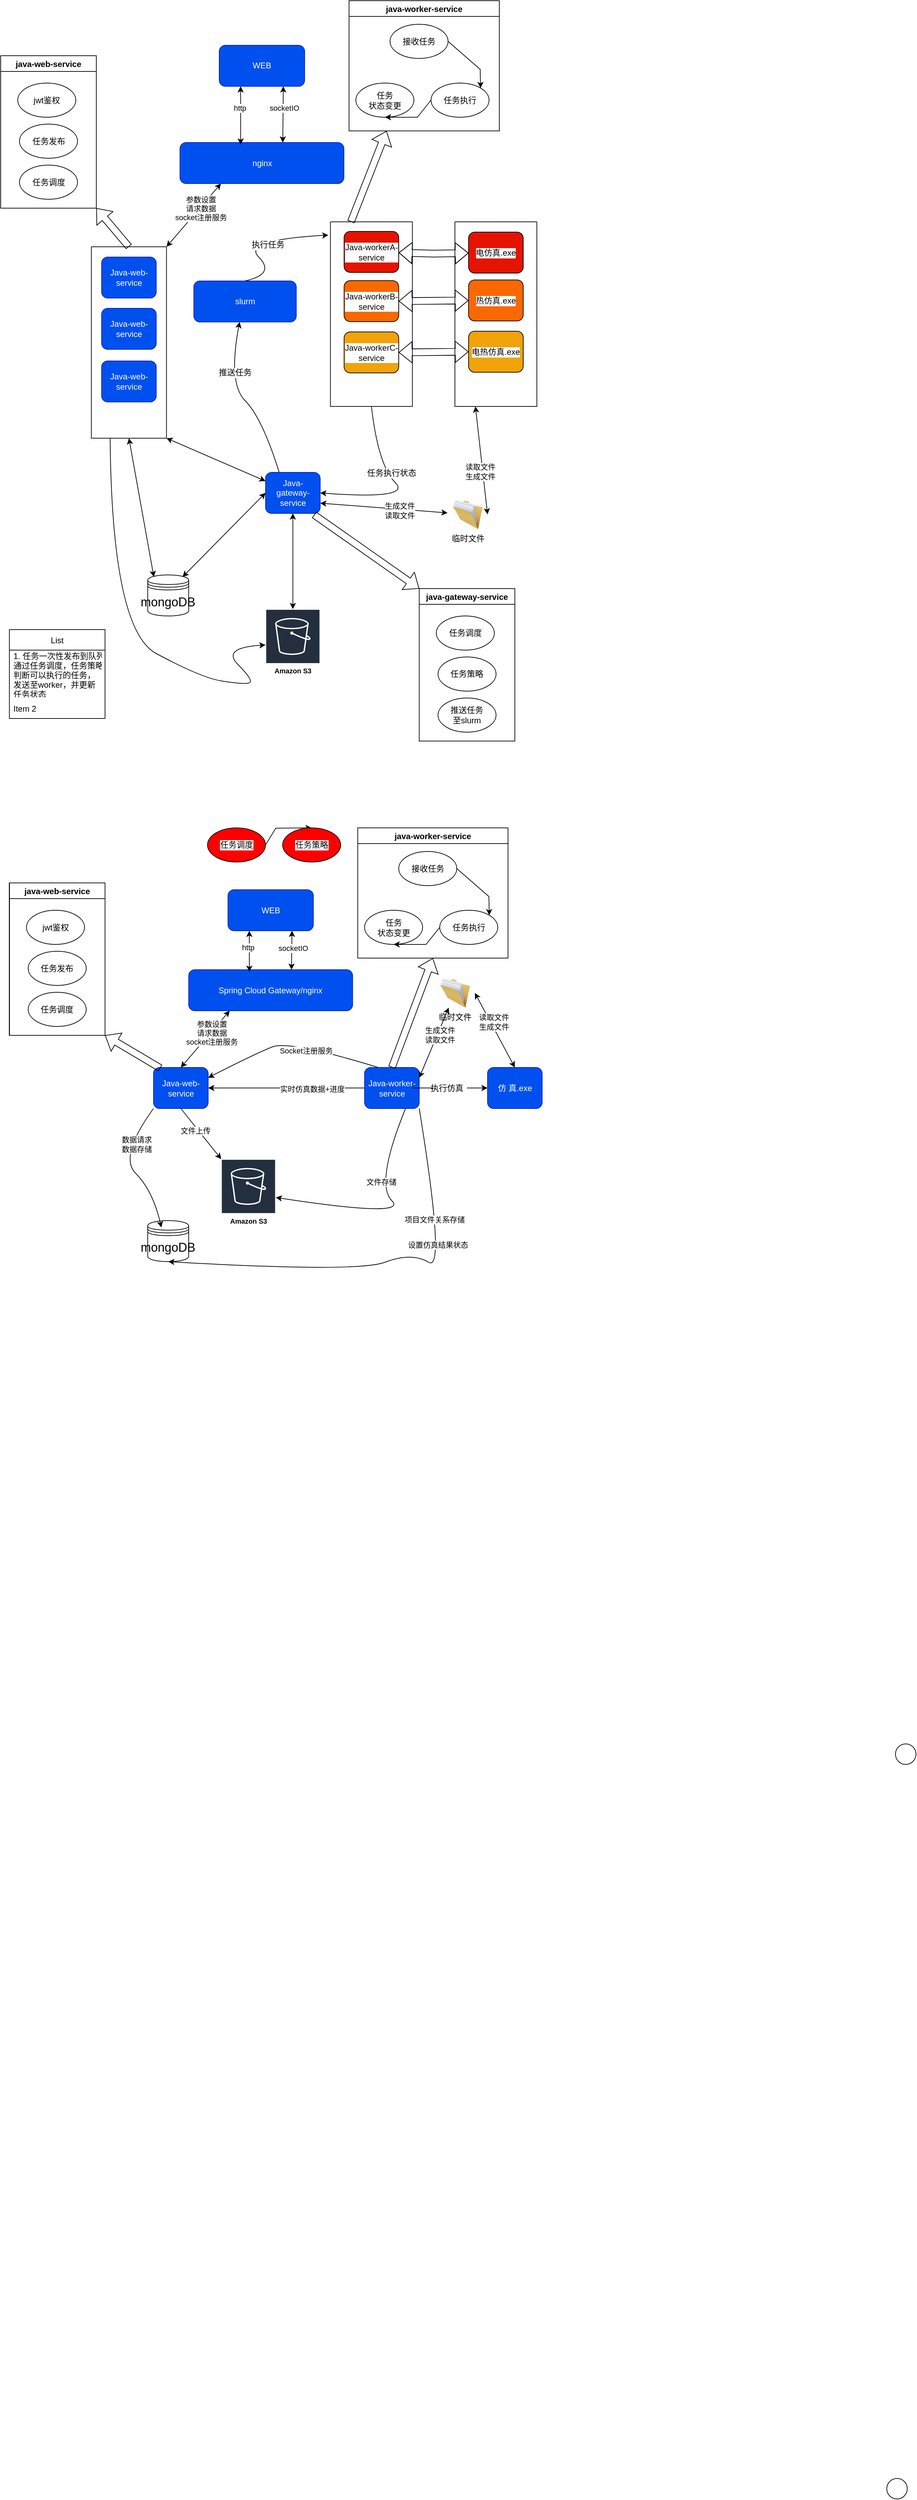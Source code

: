 <mxfile version="15.7.1" type="github">
  <diagram name="Page-1" id="822b0af5-4adb-64df-f703-e8dfc1f81529">
    <mxGraphModel dx="1350" dy="805" grid="1" gridSize="10" guides="1" tooltips="1" connect="1" arrows="1" fold="1" page="1" pageScale="1" pageWidth="827" pageHeight="1169" background="#ffffff" math="0" shadow="0">
      <root>
        <mxCell id="0" />
        <mxCell id="1" parent="0" />
        <mxCell id="8JtYcUfM9IEuaBObehJX-100" value="" style="shape=ellipse;html=1;dashed=0;whitespace=wrap;perimeter=ellipsePerimeter;shadow=0;labelBackgroundColor=default;fontSize=10;fontColor=default;strokeColor=default;strokeWidth=1;fillColor=default;verticalAlign=top;align=center;" parent="1" vertex="1">
          <mxGeometry x="1320" y="2580" width="30" height="30" as="geometry" />
        </mxCell>
        <mxCell id="8JtYcUfM9IEuaBObehJX-207" value="WEB" style="rounded=1;whiteSpace=wrap;html=1;fontColor=#ffffff;strokeColor=#001DBC;fillColor=#0050ef;align=center;" parent="1" vertex="1">
          <mxGeometry x="330" y="95.25" width="125" height="60" as="geometry" />
        </mxCell>
        <mxCell id="8JtYcUfM9IEuaBObehJX-208" value="&lt;font style=&quot;font-size: 12px&quot;&gt;nginx&lt;/font&gt;" style="rounded=1;whiteSpace=wrap;html=1;fontColor=#ffffff;strokeColor=#001DBC;fillColor=#0050ef;align=center;" parent="1" vertex="1">
          <mxGeometry x="272.5" y="237.5" width="240" height="60" as="geometry" />
        </mxCell>
        <mxCell id="8JtYcUfM9IEuaBObehJX-209" value="" style="shape=ellipse;html=1;dashed=0;whitespace=wrap;perimeter=ellipsePerimeter;shadow=0;labelBackgroundColor=default;fontSize=10;fontColor=default;strokeColor=default;strokeWidth=1;fillColor=default;verticalAlign=top;align=center;" parent="1" vertex="1">
          <mxGeometry x="1307.25" y="3654.5" width="30" height="30" as="geometry" />
        </mxCell>
        <mxCell id="8JtYcUfM9IEuaBObehJX-211" value="mongoDB" style="shape=datastore;whiteSpace=wrap;html=1;fontSize=18;fillColor=default;strokeColor=default;fontColor=default;align=center;" parent="1" vertex="1">
          <mxGeometry x="225.25" y="870" width="60" height="60" as="geometry" />
        </mxCell>
        <mxCell id="8JtYcUfM9IEuaBObehJX-212" value="Amazon S3" style="sketch=0;outlineConnect=0;fontColor=default;gradientColor=none;strokeColor=#ffffff;fillColor=#232F3E;dashed=0;verticalLabelPosition=middle;verticalAlign=bottom;align=center;html=1;whiteSpace=wrap;fontSize=10;fontStyle=1;spacing=3;shape=mxgraph.aws4.productIcon;prIcon=mxgraph.aws4.s3;" parent="1" vertex="1">
          <mxGeometry x="397.75" y="920" width="80" height="100" as="geometry" />
        </mxCell>
        <mxCell id="8JtYcUfM9IEuaBObehJX-215" value="" style="endArrow=classic;startArrow=classic;html=1;rounded=0;fontColor=default;strokeColor=default;labelBackgroundColor=default;exitX=0.627;exitY=0;exitDx=0;exitDy=0;entryX=0.75;entryY=1;entryDx=0;entryDy=0;exitPerimeter=0;align=center;" parent="1" source="8JtYcUfM9IEuaBObehJX-208" target="8JtYcUfM9IEuaBObehJX-207" edge="1">
          <mxGeometry width="50" height="50" relative="1" as="geometry">
            <mxPoint x="370" y="240.5" as="sourcePoint" />
            <mxPoint x="420" y="190.5" as="targetPoint" />
          </mxGeometry>
        </mxCell>
        <mxCell id="8JtYcUfM9IEuaBObehJX-216" value="socketIO" style="edgeLabel;html=1;align=center;verticalAlign=middle;resizable=0;points=[];fontColor=default;labelBackgroundColor=default;" parent="8JtYcUfM9IEuaBObehJX-215" vertex="1" connectable="0">
          <mxGeometry x="0.509" y="-1" relative="1" as="geometry">
            <mxPoint y="11" as="offset" />
          </mxGeometry>
        </mxCell>
        <mxCell id="8JtYcUfM9IEuaBObehJX-217" value="" style="endArrow=classic;startArrow=classic;html=1;rounded=0;labelBackgroundColor=default;fontColor=default;strokeColor=default;entryX=0.25;entryY=1;entryDx=0;entryDy=0;exitX=1;exitY=0;exitDx=0;exitDy=0;align=center;" parent="1" source="8JtYcUfM9IEuaBObehJX-269" target="8JtYcUfM9IEuaBObehJX-208" edge="1">
          <mxGeometry width="50" height="50" relative="1" as="geometry">
            <mxPoint x="261" y="380.5" as="sourcePoint" />
            <mxPoint x="370" y="330.5" as="targetPoint" />
          </mxGeometry>
        </mxCell>
        <mxCell id="8JtYcUfM9IEuaBObehJX-218" value="参数设置&lt;br&gt;请求数据&lt;br&gt;socket注册服务" style="edgeLabel;html=1;align=center;verticalAlign=middle;resizable=0;points=[];fontColor=default;" parent="8JtYcUfM9IEuaBObehJX-217" vertex="1" connectable="0">
          <mxGeometry x="0.254" y="-2" relative="1" as="geometry">
            <mxPoint x="-1" as="offset" />
          </mxGeometry>
        </mxCell>
        <mxCell id="8JtYcUfM9IEuaBObehJX-230" value="java-web-service" style="swimlane;labelBackgroundColor=default;fontColor=default;strokeColor=default;fillColor=default;align=center;" parent="1" vertex="1">
          <mxGeometry x="10" y="110.5" width="140" height="223" as="geometry" />
        </mxCell>
        <mxCell id="8JtYcUfM9IEuaBObehJX-231" value="jwt鉴权" style="ellipse;whiteSpace=wrap;html=1;labelBackgroundColor=default;fontColor=default;strokeColor=default;fillColor=default;align=center;" parent="8JtYcUfM9IEuaBObehJX-230" vertex="1">
          <mxGeometry x="25" y="40" width="85" height="50" as="geometry" />
        </mxCell>
        <mxCell id="8JtYcUfM9IEuaBObehJX-232" value="任务发布" style="ellipse;whiteSpace=wrap;html=1;labelBackgroundColor=default;fontColor=default;strokeColor=default;fillColor=default;align=center;" parent="8JtYcUfM9IEuaBObehJX-230" vertex="1">
          <mxGeometry x="27.5" y="100" width="85" height="50" as="geometry" />
        </mxCell>
        <mxCell id="8JtYcUfM9IEuaBObehJX-233" value="任务调度" style="ellipse;whiteSpace=wrap;html=1;labelBackgroundColor=default;fontColor=default;strokeColor=default;fillColor=default;align=center;" parent="8JtYcUfM9IEuaBObehJX-230" vertex="1">
          <mxGeometry x="27.5" y="160" width="85" height="50" as="geometry" />
        </mxCell>
        <mxCell id="8JtYcUfM9IEuaBObehJX-234" value="" style="shape=flexArrow;endArrow=classic;html=1;rounded=0;labelBackgroundColor=default;fontColor=default;strokeColor=default;entryX=1;entryY=1;entryDx=0;entryDy=0;exitX=0.5;exitY=0;exitDx=0;exitDy=0;align=center;" parent="1" source="8JtYcUfM9IEuaBObehJX-269" target="8JtYcUfM9IEuaBObehJX-230" edge="1">
          <mxGeometry width="50" height="50" relative="1" as="geometry">
            <mxPoint x="231" y="381.52" as="sourcePoint" />
            <mxPoint x="150" y="400.5" as="targetPoint" />
          </mxGeometry>
        </mxCell>
        <mxCell id="8JtYcUfM9IEuaBObehJX-235" value="临时文件" style="image;html=1;image=img/lib/clip_art/general/Full_Folder_128x128.png;shadow=0;dashed=0;labelBackgroundColor=default;fontColor=default;strokeColor=default;strokeWidth=2;fillColor=none;verticalAlign=top;align=center;" parent="1" vertex="1">
          <mxGeometry x="664.25" y="760" width="58.5" height="43" as="geometry" />
        </mxCell>
        <mxCell id="8JtYcUfM9IEuaBObehJX-236" value="" style="endArrow=classic;startArrow=classic;html=1;rounded=0;labelBackgroundColor=default;fontColor=default;strokeColor=default;exitX=1;exitY=0.75;exitDx=0;exitDy=0;align=center;" parent="1" source="8JtYcUfM9IEuaBObehJX-257" target="8JtYcUfM9IEuaBObehJX-235" edge="1">
          <mxGeometry width="50" height="50" relative="1" as="geometry">
            <mxPoint x="612.75" y="395.5" as="sourcePoint" />
            <mxPoint x="663" y="324.5" as="targetPoint" />
          </mxGeometry>
        </mxCell>
        <mxCell id="8JtYcUfM9IEuaBObehJX-237" value="生成文件&lt;br&gt;读取文件" style="edgeLabel;html=1;align=center;verticalAlign=middle;resizable=0;points=[];fontColor=default;labelBackgroundColor=default;" parent="8JtYcUfM9IEuaBObehJX-236" vertex="1" connectable="0">
          <mxGeometry x="0.237" y="-2" relative="1" as="geometry">
            <mxPoint x="1" as="offset" />
          </mxGeometry>
        </mxCell>
        <mxCell id="8JtYcUfM9IEuaBObehJX-238" value="" style="endArrow=classic;startArrow=classic;html=1;rounded=0;labelBackgroundColor=default;fontColor=default;strokeColor=default;entryX=0.25;entryY=1;entryDx=0;entryDy=0;exitX=0.37;exitY=0.05;exitDx=0;exitDy=0;exitPerimeter=0;align=center;" parent="1" source="8JtYcUfM9IEuaBObehJX-208" target="8JtYcUfM9IEuaBObehJX-207" edge="1">
          <mxGeometry width="50" height="50" relative="1" as="geometry">
            <mxPoint x="320" y="240.5" as="sourcePoint" />
            <mxPoint x="370" y="190.5" as="targetPoint" />
          </mxGeometry>
        </mxCell>
        <mxCell id="8JtYcUfM9IEuaBObehJX-239" value="http" style="edgeLabel;html=1;align=center;verticalAlign=middle;resizable=0;points=[];fontColor=default;labelBackgroundColor=default;" parent="8JtYcUfM9IEuaBObehJX-238" vertex="1" connectable="0">
          <mxGeometry x="0.433" y="2" relative="1" as="geometry">
            <mxPoint y="7" as="offset" />
          </mxGeometry>
        </mxCell>
        <mxCell id="8JtYcUfM9IEuaBObehJX-242" value="" style="endArrow=classic;startArrow=classic;html=1;rounded=0;labelBackgroundColor=default;fontColor=default;strokeColor=default;exitX=0.25;exitY=1;exitDx=0;exitDy=0;entryX=1;entryY=0.5;entryDx=0;entryDy=0;align=center;" parent="1" source="8JtYcUfM9IEuaBObehJX-283" target="8JtYcUfM9IEuaBObehJX-235" edge="1">
          <mxGeometry width="50" height="50" relative="1" as="geometry">
            <mxPoint x="750" y="380.5" as="sourcePoint" />
            <mxPoint x="773" y="274.5" as="targetPoint" />
          </mxGeometry>
        </mxCell>
        <mxCell id="8JtYcUfM9IEuaBObehJX-243" value="读取文件&lt;br&gt;生成文件" style="edgeLabel;html=1;align=center;verticalAlign=middle;resizable=0;points=[];fontColor=default;labelBackgroundColor=default;" parent="8JtYcUfM9IEuaBObehJX-242" vertex="1" connectable="0">
          <mxGeometry x="0.192" y="-4" relative="1" as="geometry">
            <mxPoint as="offset" />
          </mxGeometry>
        </mxCell>
        <mxCell id="8JtYcUfM9IEuaBObehJX-246" value="java-worker-service" style="swimlane;labelBackgroundColor=default;fontColor=default;strokeColor=default;fillColor=default;align=center;startSize=23;" parent="1" vertex="1">
          <mxGeometry x="520" y="30" width="220" height="190.5" as="geometry">
            <mxRectangle x="517.25" y="1220" width="140" height="23" as="alternateBounds" />
          </mxGeometry>
        </mxCell>
        <mxCell id="8JtYcUfM9IEuaBObehJX-247" value="任务&lt;br&gt;状态变更" style="ellipse;whiteSpace=wrap;html=1;labelBackgroundColor=default;fontColor=default;strokeColor=default;fillColor=default;align=center;" parent="8JtYcUfM9IEuaBObehJX-246" vertex="1">
          <mxGeometry x="10" y="120.5" width="85" height="50" as="geometry" />
        </mxCell>
        <mxCell id="8JtYcUfM9IEuaBObehJX-248" value="任务执行" style="ellipse;whiteSpace=wrap;html=1;labelBackgroundColor=default;fontColor=default;strokeColor=default;fillColor=default;align=center;" parent="8JtYcUfM9IEuaBObehJX-246" vertex="1">
          <mxGeometry x="120" y="120.5" width="85" height="50" as="geometry" />
        </mxCell>
        <mxCell id="8JtYcUfM9IEuaBObehJX-249" value="" style="endArrow=classic;html=1;rounded=0;labelBackgroundColor=default;fontSize=12;fontColor=default;strokeColor=default;exitX=0;exitY=0.5;exitDx=0;exitDy=0;entryX=0.5;entryY=1;entryDx=0;entryDy=0;align=center;" parent="8JtYcUfM9IEuaBObehJX-246" source="8JtYcUfM9IEuaBObehJX-248" target="8JtYcUfM9IEuaBObehJX-247" edge="1">
          <mxGeometry width="50" height="50" relative="1" as="geometry">
            <mxPoint x="70" y="140.5" as="sourcePoint" />
            <mxPoint x="120" y="90.5" as="targetPoint" />
            <Array as="points">
              <mxPoint x="100" y="170.5" />
            </Array>
          </mxGeometry>
        </mxCell>
        <mxCell id="8JtYcUfM9IEuaBObehJX-250" value="接收任务" style="ellipse;whiteSpace=wrap;html=1;labelBackgroundColor=default;fontColor=default;strokeColor=default;fillColor=default;align=center;" parent="8JtYcUfM9IEuaBObehJX-246" vertex="1">
          <mxGeometry x="60" y="34.5" width="85" height="50" as="geometry" />
        </mxCell>
        <mxCell id="8JtYcUfM9IEuaBObehJX-251" value="" style="endArrow=classic;html=1;rounded=0;labelBackgroundColor=default;fontSize=12;fontColor=default;strokeColor=default;exitX=1;exitY=0.5;exitDx=0;exitDy=0;entryX=1;entryY=0;entryDx=0;entryDy=0;align=center;" parent="8JtYcUfM9IEuaBObehJX-246" source="8JtYcUfM9IEuaBObehJX-250" target="8JtYcUfM9IEuaBObehJX-248" edge="1">
          <mxGeometry width="50" height="50" relative="1" as="geometry">
            <mxPoint x="80" y="140.5" as="sourcePoint" />
            <mxPoint x="130" y="90.5" as="targetPoint" />
            <Array as="points">
              <mxPoint x="192" y="100.5" />
            </Array>
          </mxGeometry>
        </mxCell>
        <mxCell id="8JtYcUfM9IEuaBObehJX-252" value="" style="shape=flexArrow;endArrow=classic;html=1;rounded=0;labelBackgroundColor=default;fontColor=default;strokeColor=default;entryX=0.25;entryY=1;entryDx=0;entryDy=0;exitX=0.25;exitY=0;exitDx=0;exitDy=0;align=center;" parent="1" source="8JtYcUfM9IEuaBObehJX-288" target="8JtYcUfM9IEuaBObehJX-246" edge="1">
          <mxGeometry width="50" height="50" relative="1" as="geometry">
            <mxPoint x="572.75" y="380.5" as="sourcePoint" />
            <mxPoint x="539" y="243.49" as="targetPoint" />
          </mxGeometry>
        </mxCell>
        <mxCell id="8JtYcUfM9IEuaBObehJX-253" value="" style="endArrow=none;html=1;rounded=0;labelBackgroundColor=default;fontSize=12;fontColor=default;strokeColor=default;align=center;entryX=0;entryY=0;entryDx=0;entryDy=0;exitX=0;exitY=1;exitDx=0;exitDy=0;" parent="1" source="8JtYcUfM9IEuaBObehJX-230" target="8JtYcUfM9IEuaBObehJX-230" edge="1">
          <mxGeometry width="50" height="50" relative="1" as="geometry">
            <mxPoint x="-10" y="234.5" as="sourcePoint" />
            <mxPoint x="40" y="184.5" as="targetPoint" />
          </mxGeometry>
        </mxCell>
        <mxCell id="8JtYcUfM9IEuaBObehJX-254" value="" style="endArrow=none;html=1;rounded=0;labelBackgroundColor=default;fontSize=12;fontColor=default;strokeColor=default;align=center;entryX=1;entryY=0;entryDx=0;entryDy=0;exitX=0;exitY=0;exitDx=0;exitDy=0;" parent="1" source="8JtYcUfM9IEuaBObehJX-246" target="8JtYcUfM9IEuaBObehJX-246" edge="1">
          <mxGeometry width="50" height="50" relative="1" as="geometry">
            <mxPoint x="560" y="4.5" as="sourcePoint" />
            <mxPoint x="610" y="-45.5" as="targetPoint" />
          </mxGeometry>
        </mxCell>
        <mxCell id="8JtYcUfM9IEuaBObehJX-255" value="" style="endArrow=none;html=1;rounded=0;labelBackgroundColor=default;fontSize=12;fontColor=default;strokeColor=default;align=center;entryX=0;entryY=0;entryDx=0;entryDy=0;exitX=0;exitY=1;exitDx=0;exitDy=0;" parent="1" source="8JtYcUfM9IEuaBObehJX-230" target="8JtYcUfM9IEuaBObehJX-230" edge="1">
          <mxGeometry width="50" height="50" relative="1" as="geometry">
            <mxPoint x="-10" y="234.5" as="sourcePoint" />
            <mxPoint x="40" y="184.5" as="targetPoint" />
          </mxGeometry>
        </mxCell>
        <mxCell id="8JtYcUfM9IEuaBObehJX-257" value="Java-gateway-service" style="rounded=1;whiteSpace=wrap;html=1;strokeColor=#001DBC;fillColor=#0050ef;fontColor=#ffffff;align=center;" parent="1" vertex="1">
          <mxGeometry x="397.75" y="720" width="80" height="60" as="geometry" />
        </mxCell>
        <mxCell id="8JtYcUfM9IEuaBObehJX-258" value="List" style="swimlane;fontStyle=0;childLayout=stackLayout;horizontal=1;startSize=30;horizontalStack=0;resizeParent=1;resizeParentMax=0;resizeLast=0;collapsible=1;marginBottom=0;labelBackgroundColor=default;fontSize=12;fontColor=default;strokeColor=default;fillColor=default;align=center;" parent="1" vertex="1">
          <mxGeometry x="22.75" y="950" width="140" height="130" as="geometry" />
        </mxCell>
        <mxCell id="8JtYcUfM9IEuaBObehJX-259" value="1. 任务一次性发布到队列&#xa;通过任务调度，任务策略&#xa;判断可以执行的任务，&#xa;发送至worker，并更新&#xa;任务状态" style="text;strokeColor=none;fillColor=none;align=left;verticalAlign=middle;spacingLeft=4;spacingRight=4;overflow=hidden;points=[[0,0.5],[1,0.5]];portConstraint=eastwest;rotatable=0;labelBackgroundColor=default;fontSize=12;fontColor=default;" parent="8JtYcUfM9IEuaBObehJX-258" vertex="1">
          <mxGeometry y="30" width="140" height="70" as="geometry" />
        </mxCell>
        <mxCell id="8JtYcUfM9IEuaBObehJX-260" value="Item 2" style="text;strokeColor=none;fillColor=none;align=left;verticalAlign=middle;spacingLeft=4;spacingRight=4;overflow=hidden;points=[[0,0.5],[1,0.5]];portConstraint=eastwest;rotatable=0;labelBackgroundColor=default;fontSize=12;fontColor=default;" parent="8JtYcUfM9IEuaBObehJX-258" vertex="1">
          <mxGeometry y="100" width="140" height="30" as="geometry" />
        </mxCell>
        <mxCell id="8JtYcUfM9IEuaBObehJX-262" value="java-gateway-service" style="swimlane;labelBackgroundColor=default;fontColor=default;strokeColor=default;fillColor=default;align=center;" parent="1" vertex="1">
          <mxGeometry x="622.75" y="890" width="140" height="223" as="geometry" />
        </mxCell>
        <mxCell id="8JtYcUfM9IEuaBObehJX-263" value="任务调度" style="ellipse;whiteSpace=wrap;html=1;labelBackgroundColor=default;fontColor=default;strokeColor=default;fillColor=default;align=center;" parent="8JtYcUfM9IEuaBObehJX-262" vertex="1">
          <mxGeometry x="25" y="40" width="85" height="50" as="geometry" />
        </mxCell>
        <mxCell id="8JtYcUfM9IEuaBObehJX-264" value="任务策略" style="ellipse;whiteSpace=wrap;html=1;labelBackgroundColor=default;fontColor=default;strokeColor=default;fillColor=default;align=center;" parent="8JtYcUfM9IEuaBObehJX-262" vertex="1">
          <mxGeometry x="27.5" y="100" width="85" height="50" as="geometry" />
        </mxCell>
        <mxCell id="8JtYcUfM9IEuaBObehJX-265" value="推送任务&lt;br&gt;至slurm" style="ellipse;whiteSpace=wrap;html=1;labelBackgroundColor=default;fontColor=default;strokeColor=default;fillColor=default;align=center;" parent="8JtYcUfM9IEuaBObehJX-262" vertex="1">
          <mxGeometry x="27.5" y="160" width="85" height="50" as="geometry" />
        </mxCell>
        <mxCell id="8JtYcUfM9IEuaBObehJX-269" value="" style="swimlane;startSize=0;labelBackgroundColor=default;fontSize=12;fontColor=default;strokeColor=default;fillColor=default;align=center;" parent="1" vertex="1">
          <mxGeometry x="142.75" y="390" width="110" height="280" as="geometry" />
        </mxCell>
        <mxCell id="8JtYcUfM9IEuaBObehJX-270" value="Java-web-service" style="rounded=1;whiteSpace=wrap;html=1;fontColor=#ffffff;strokeColor=#001DBC;fillColor=#0050ef;align=center;" parent="8JtYcUfM9IEuaBObehJX-269" vertex="1">
          <mxGeometry x="15" y="15" width="80" height="60" as="geometry" />
        </mxCell>
        <mxCell id="8JtYcUfM9IEuaBObehJX-271" value="Java-web-service" style="rounded=1;whiteSpace=wrap;html=1;fontColor=#ffffff;strokeColor=#001DBC;fillColor=#0050ef;align=center;" parent="8JtYcUfM9IEuaBObehJX-269" vertex="1">
          <mxGeometry x="15" y="90" width="80" height="60" as="geometry" />
        </mxCell>
        <mxCell id="8JtYcUfM9IEuaBObehJX-272" value="Java-web-service" style="rounded=1;whiteSpace=wrap;html=1;fontColor=#ffffff;strokeColor=#001DBC;fillColor=#0050ef;align=center;" parent="8JtYcUfM9IEuaBObehJX-269" vertex="1">
          <mxGeometry x="15" y="167" width="80" height="60" as="geometry" />
        </mxCell>
        <mxCell id="8JtYcUfM9IEuaBObehJX-274" value="" style="shape=image;html=1;verticalAlign=top;verticalLabelPosition=bottom;labelBackgroundColor=#ffffff;imageAspect=0;aspect=fixed;image=https://cdn3.iconfinder.com/data/icons/font-awesome-solid/512/ellipsis-vertical-128.png;fontSize=12;fontColor=default;strokeColor=default;fillColor=default;" parent="8JtYcUfM9IEuaBObehJX-269" vertex="1">
          <mxGeometry x="37" y="238" width="36" height="36" as="geometry" />
        </mxCell>
        <mxCell id="8JtYcUfM9IEuaBObehJX-277" value="" style="endArrow=classic;startArrow=classic;html=1;rounded=0;labelBackgroundColor=default;fontSize=12;fontColor=default;strokeColor=default;align=center;entryX=0;entryY=0.5;entryDx=0;entryDy=0;exitX=0.85;exitY=0.05;exitDx=0;exitDy=0;exitPerimeter=0;" parent="1" source="8JtYcUfM9IEuaBObehJX-211" target="8JtYcUfM9IEuaBObehJX-257" edge="1">
          <mxGeometry width="50" height="50" relative="1" as="geometry">
            <mxPoint x="312.75" y="820" as="sourcePoint" />
            <mxPoint x="362.75" y="770" as="targetPoint" />
          </mxGeometry>
        </mxCell>
        <mxCell id="8JtYcUfM9IEuaBObehJX-279" value="" style="endArrow=classic;startArrow=classic;html=1;rounded=0;labelBackgroundColor=default;fontSize=12;fontColor=default;strokeColor=default;align=center;entryX=0.5;entryY=1;entryDx=0;entryDy=0;exitX=0.15;exitY=0.05;exitDx=0;exitDy=0;exitPerimeter=0;" parent="1" source="8JtYcUfM9IEuaBObehJX-211" target="8JtYcUfM9IEuaBObehJX-269" edge="1">
          <mxGeometry width="50" height="50" relative="1" as="geometry">
            <mxPoint x="192.75" y="760" as="sourcePoint" />
            <mxPoint x="242.75" y="710" as="targetPoint" />
          </mxGeometry>
        </mxCell>
        <mxCell id="8JtYcUfM9IEuaBObehJX-283" value="" style="swimlane;startSize=0;labelBackgroundColor=default;fontSize=12;fontColor=default;strokeColor=default;fillColor=default;align=center;" parent="1" vertex="1">
          <mxGeometry x="675" y="353.5" width="120" height="270" as="geometry" />
        </mxCell>
        <mxCell id="8JtYcUfM9IEuaBObehJX-284" value="" style="shape=image;html=1;verticalAlign=top;verticalLabelPosition=bottom;labelBackgroundColor=default;imageAspect=0;aspect=fixed;image=https://cdn3.iconfinder.com/data/icons/font-awesome-solid/512/ellipsis-vertical-128.png;fontSize=12;fontColor=default;strokeColor=default;fillColor=default;" parent="8JtYcUfM9IEuaBObehJX-283" vertex="1">
          <mxGeometry x="42" y="229" width="36" height="36" as="geometry" />
        </mxCell>
        <mxCell id="8JtYcUfM9IEuaBObehJX-285" value="电仿真.exe" style="rounded=1;whiteSpace=wrap;html=1;strokeColor=default;fillColor=#e51400;fontColor=default;align=center;labelBackgroundColor=default;" parent="8JtYcUfM9IEuaBObehJX-283" vertex="1">
          <mxGeometry x="20" y="15" width="80" height="60" as="geometry" />
        </mxCell>
        <mxCell id="8JtYcUfM9IEuaBObehJX-286" value="热仿真.exe" style="rounded=1;whiteSpace=wrap;html=1;strokeColor=default;fillColor=#fa6800;fontColor=default;align=center;labelBackgroundColor=default;" parent="8JtYcUfM9IEuaBObehJX-283" vertex="1">
          <mxGeometry x="20" y="85" width="80" height="60" as="geometry" />
        </mxCell>
        <mxCell id="8JtYcUfM9IEuaBObehJX-287" value="电热仿真.exe" style="rounded=1;whiteSpace=wrap;html=1;strokeColor=default;fillColor=#f0a30a;fontColor=default;align=center;labelBackgroundColor=default;" parent="8JtYcUfM9IEuaBObehJX-283" vertex="1">
          <mxGeometry x="20" y="160" width="80" height="60" as="geometry" />
        </mxCell>
        <mxCell id="8JtYcUfM9IEuaBObehJX-288" value="" style="swimlane;startSize=0;labelBackgroundColor=default;fontSize=12;fontColor=default;strokeColor=default;fillColor=#e51400;align=center;" parent="1" vertex="1">
          <mxGeometry x="492.75" y="353.5" width="120" height="270" as="geometry" />
        </mxCell>
        <mxCell id="8JtYcUfM9IEuaBObehJX-289" value="Java-workerA-service" style="rounded=1;whiteSpace=wrap;html=1;strokeColor=default;fillColor=#e51400;fontColor=default;align=center;labelBackgroundColor=default;" parent="8JtYcUfM9IEuaBObehJX-288" vertex="1">
          <mxGeometry x="20" y="14" width="80" height="60" as="geometry" />
        </mxCell>
        <mxCell id="8JtYcUfM9IEuaBObehJX-290" value="Java-workerB-service" style="rounded=1;whiteSpace=wrap;html=1;strokeColor=default;fillColor=#fa6800;fontColor=default;align=center;labelBackgroundColor=default;" parent="8JtYcUfM9IEuaBObehJX-288" vertex="1">
          <mxGeometry x="20" y="86" width="80" height="60" as="geometry" />
        </mxCell>
        <mxCell id="8JtYcUfM9IEuaBObehJX-291" value="Java-workerC-service" style="rounded=1;whiteSpace=wrap;html=1;strokeColor=default;fillColor=#f0a30a;fontColor=default;align=center;labelBackgroundColor=default;" parent="8JtYcUfM9IEuaBObehJX-288" vertex="1">
          <mxGeometry x="20" y="161" width="80" height="60" as="geometry" />
        </mxCell>
        <mxCell id="8JtYcUfM9IEuaBObehJX-292" value="" style="shape=image;html=1;verticalAlign=top;verticalLabelPosition=bottom;labelBackgroundColor=default;imageAspect=0;aspect=fixed;image=https://cdn3.iconfinder.com/data/icons/font-awesome-solid/512/ellipsis-vertical-128.png;fontSize=12;fontColor=default;strokeColor=default;fillColor=default;" parent="8JtYcUfM9IEuaBObehJX-288" vertex="1">
          <mxGeometry x="42" y="230" width="36" height="36" as="geometry" />
        </mxCell>
        <mxCell id="8JtYcUfM9IEuaBObehJX-298" value="" style="endArrow=classic;startArrow=classic;html=1;rounded=0;labelBackgroundColor=default;fontSize=12;fontColor=default;strokeColor=default;align=center;entryX=0.5;entryY=1;entryDx=0;entryDy=0;" parent="1" source="8JtYcUfM9IEuaBObehJX-212" target="8JtYcUfM9IEuaBObehJX-257" edge="1">
          <mxGeometry width="50" height="50" relative="1" as="geometry">
            <mxPoint x="392.75" y="740" as="sourcePoint" />
            <mxPoint x="442.75" y="690" as="targetPoint" />
          </mxGeometry>
        </mxCell>
        <mxCell id="8JtYcUfM9IEuaBObehJX-300" value="slurm" style="rounded=1;whiteSpace=wrap;html=1;fontColor=#ffffff;strokeColor=#001DBC;fillColor=#0050ef;align=center;" parent="1" vertex="1">
          <mxGeometry x="292.75" y="440" width="150" height="60" as="geometry" />
        </mxCell>
        <mxCell id="8JtYcUfM9IEuaBObehJX-302" value="" style="curved=1;endArrow=classic;html=1;rounded=0;labelBackgroundColor=default;fontSize=12;fontColor=default;strokeColor=default;align=center;exitX=0.25;exitY=0;exitDx=0;exitDy=0;entryX=0.447;entryY=1;entryDx=0;entryDy=0;entryPerimeter=0;" parent="1" source="8JtYcUfM9IEuaBObehJX-257" target="8JtYcUfM9IEuaBObehJX-300" edge="1">
          <mxGeometry width="50" height="50" relative="1" as="geometry">
            <mxPoint x="342.75" y="640" as="sourcePoint" />
            <mxPoint x="372.75" y="550" as="targetPoint" />
            <Array as="points">
              <mxPoint x="392.75" y="640" />
              <mxPoint x="342.75" y="590" />
            </Array>
          </mxGeometry>
        </mxCell>
        <mxCell id="8JtYcUfM9IEuaBObehJX-304" value="推送任务" style="edgeLabel;html=1;align=center;verticalAlign=middle;resizable=0;points=[];fontSize=12;fontColor=default;" parent="8JtYcUfM9IEuaBObehJX-302" vertex="1" connectable="0">
          <mxGeometry x="0.403" y="-7" relative="1" as="geometry">
            <mxPoint as="offset" />
          </mxGeometry>
        </mxCell>
        <mxCell id="8JtYcUfM9IEuaBObehJX-303" value="" style="curved=1;endArrow=classic;html=1;rounded=0;labelBackgroundColor=default;fontSize=12;fontColor=default;strokeColor=default;align=center;entryX=1;entryY=0.5;entryDx=0;entryDy=0;exitX=0.5;exitY=1;exitDx=0;exitDy=0;" parent="1" source="8JtYcUfM9IEuaBObehJX-288" target="8JtYcUfM9IEuaBObehJX-257" edge="1">
          <mxGeometry width="50" height="50" relative="1" as="geometry">
            <mxPoint x="612.75" y="710" as="sourcePoint" />
            <mxPoint x="562.75" y="760" as="targetPoint" />
            <Array as="points">
              <mxPoint x="562.75" y="710" />
              <mxPoint x="612.75" y="760" />
            </Array>
          </mxGeometry>
        </mxCell>
        <mxCell id="8JtYcUfM9IEuaBObehJX-305" value="任务执行状态" style="edgeLabel;html=1;align=center;verticalAlign=middle;resizable=0;points=[];fontSize=12;fontColor=default;" parent="8JtYcUfM9IEuaBObehJX-303" vertex="1" connectable="0">
          <mxGeometry x="-0.259" y="6" relative="1" as="geometry">
            <mxPoint as="offset" />
          </mxGeometry>
        </mxCell>
        <mxCell id="8JtYcUfM9IEuaBObehJX-306" value="" style="endArrow=classic;startArrow=classic;html=1;rounded=0;labelBackgroundColor=default;fontSize=12;fontColor=default;strokeColor=default;align=center;entryX=1;entryY=1;entryDx=0;entryDy=0;" parent="1" source="8JtYcUfM9IEuaBObehJX-257" target="8JtYcUfM9IEuaBObehJX-269" edge="1">
          <mxGeometry width="50" height="50" relative="1" as="geometry">
            <mxPoint x="292.75" y="730" as="sourcePoint" />
            <mxPoint x="342.75" y="680" as="targetPoint" />
          </mxGeometry>
        </mxCell>
        <mxCell id="8JtYcUfM9IEuaBObehJX-307" value="" style="curved=1;endArrow=classic;html=1;rounded=0;labelBackgroundColor=default;fontSize=12;fontColor=default;strokeColor=default;align=center;exitX=0.5;exitY=0;exitDx=0;exitDy=0;entryX=-0.025;entryY=0.072;entryDx=0;entryDy=0;entryPerimeter=0;" parent="1" source="8JtYcUfM9IEuaBObehJX-300" target="8JtYcUfM9IEuaBObehJX-288" edge="1">
          <mxGeometry width="50" height="50" relative="1" as="geometry">
            <mxPoint x="362.75" y="430" as="sourcePoint" />
            <mxPoint x="412.75" y="380" as="targetPoint" />
            <Array as="points">
              <mxPoint x="412.75" y="430" />
              <mxPoint x="362.75" y="380" />
            </Array>
          </mxGeometry>
        </mxCell>
        <mxCell id="8JtYcUfM9IEuaBObehJX-309" value="执行任务" style="edgeLabel;html=1;align=center;verticalAlign=middle;resizable=0;points=[];fontSize=12;fontColor=default;" parent="8JtYcUfM9IEuaBObehJX-307" vertex="1" connectable="0">
          <mxGeometry x="0.263" y="-9" relative="1" as="geometry">
            <mxPoint as="offset" />
          </mxGeometry>
        </mxCell>
        <mxCell id="8JtYcUfM9IEuaBObehJX-311" value="" style="shape=flexArrow;endArrow=classic;startArrow=classic;html=1;rounded=0;labelBackgroundColor=default;fontSize=12;fontColor=default;strokeColor=default;align=center;exitX=1;exitY=0.5;exitDx=0;exitDy=0;entryX=0;entryY=0.5;entryDx=0;entryDy=0;" parent="1" source="8JtYcUfM9IEuaBObehJX-290" target="8JtYcUfM9IEuaBObehJX-286" edge="1">
          <mxGeometry width="100" height="100" relative="1" as="geometry">
            <mxPoint x="612.75" y="540" as="sourcePoint" />
            <mxPoint x="712.75" y="440" as="targetPoint" />
          </mxGeometry>
        </mxCell>
        <mxCell id="8JtYcUfM9IEuaBObehJX-310" value="" style="shape=flexArrow;endArrow=classic;startArrow=classic;html=1;rounded=0;labelBackgroundColor=default;fontSize=12;fontColor=default;strokeColor=default;align=center;" parent="1" source="8JtYcUfM9IEuaBObehJX-289" target="8JtYcUfM9IEuaBObehJX-285" edge="1">
          <mxGeometry width="100" height="100" relative="1" as="geometry">
            <mxPoint x="602.75" y="500" as="sourcePoint" />
            <mxPoint x="652.75" y="340" as="targetPoint" />
            <Array as="points">
              <mxPoint x="642.75" y="400" />
            </Array>
          </mxGeometry>
        </mxCell>
        <mxCell id="8JtYcUfM9IEuaBObehJX-312" value="" style="shape=flexArrow;endArrow=classic;startArrow=classic;html=1;rounded=0;labelBackgroundColor=default;fontSize=12;fontColor=default;strokeColor=default;align=center;exitX=1;exitY=0.5;exitDx=0;exitDy=0;entryX=0;entryY=0.5;entryDx=0;entryDy=0;" parent="1" source="8JtYcUfM9IEuaBObehJX-291" target="8JtYcUfM9IEuaBObehJX-287" edge="1">
          <mxGeometry width="100" height="100" relative="1" as="geometry">
            <mxPoint x="622.75" y="630" as="sourcePoint" />
            <mxPoint x="722.75" y="530" as="targetPoint" />
          </mxGeometry>
        </mxCell>
        <mxCell id="8JtYcUfM9IEuaBObehJX-313" value="" style="shape=flexArrow;endArrow=classic;html=1;rounded=0;labelBackgroundColor=default;fontSize=12;fontColor=default;strokeColor=default;align=center;exitX=0.888;exitY=1.033;exitDx=0;exitDy=0;exitPerimeter=0;entryX=0;entryY=0;entryDx=0;entryDy=0;" parent="1" source="8JtYcUfM9IEuaBObehJX-257" target="8JtYcUfM9IEuaBObehJX-262" edge="1">
          <mxGeometry width="50" height="50" relative="1" as="geometry">
            <mxPoint x="522.75" y="890" as="sourcePoint" />
            <mxPoint x="572.75" y="840" as="targetPoint" />
          </mxGeometry>
        </mxCell>
        <mxCell id="8JtYcUfM9IEuaBObehJX-315" value="" style="curved=1;endArrow=classic;html=1;rounded=0;labelBackgroundColor=default;fontSize=12;fontColor=default;strokeColor=default;align=center;exitX=0.25;exitY=1;exitDx=0;exitDy=0;" parent="1" source="8JtYcUfM9IEuaBObehJX-269" target="8JtYcUfM9IEuaBObehJX-212" edge="1">
          <mxGeometry width="50" height="50" relative="1" as="geometry">
            <mxPoint x="332.75" y="1026.5" as="sourcePoint" />
            <mxPoint x="382.75" y="976.5" as="targetPoint" />
            <Array as="points">
              <mxPoint x="172.75" y="950" />
              <mxPoint x="302.75" y="1020" />
              <mxPoint x="362.75" y="1030" />
              <mxPoint x="382.75" y="1026.5" />
              <mxPoint x="332.75" y="976.5" />
            </Array>
          </mxGeometry>
        </mxCell>
        <mxCell id="Vperq7EreJE0jOaaFvD--1" value="WEB" style="rounded=1;whiteSpace=wrap;html=1;fontColor=#ffffff;strokeColor=#001DBC;fillColor=#0050ef;align=center;" vertex="1" parent="1">
          <mxGeometry x="342.75" y="1330.5" width="125" height="60" as="geometry" />
        </mxCell>
        <mxCell id="Vperq7EreJE0jOaaFvD--2" value="&lt;font style=&quot;font-size: 12px&quot;&gt;&lt;span style=&quot;background-color: rgba(255 , 255 , 255 , 0.01)&quot;&gt;Spring Cloud Gateway/&lt;/span&gt;nginx&lt;/font&gt;" style="rounded=1;whiteSpace=wrap;html=1;fontColor=#ffffff;strokeColor=#001DBC;fillColor=#0050ef;align=center;" vertex="1" parent="1">
          <mxGeometry x="285.25" y="1447.5" width="240" height="60" as="geometry" />
        </mxCell>
        <mxCell id="Vperq7EreJE0jOaaFvD--3" value="Java-web-service" style="rounded=1;whiteSpace=wrap;html=1;fontColor=#ffffff;strokeColor=#001DBC;fillColor=#0050ef;align=center;" vertex="1" parent="1">
          <mxGeometry x="233.75" y="1590.5" width="80" height="60" as="geometry" />
        </mxCell>
        <mxCell id="Vperq7EreJE0jOaaFvD--4" value="mongoDB" style="shape=datastore;whiteSpace=wrap;html=1;fontSize=18;fillColor=default;strokeColor=default;fontColor=default;align=center;" vertex="1" parent="1">
          <mxGeometry x="225.25" y="1814.5" width="60" height="60" as="geometry" />
        </mxCell>
        <mxCell id="Vperq7EreJE0jOaaFvD--5" value="Amazon S3" style="sketch=0;outlineConnect=0;fontColor=default;gradientColor=none;strokeColor=#ffffff;fillColor=#232F3E;dashed=0;verticalLabelPosition=middle;verticalAlign=bottom;align=center;html=1;whiteSpace=wrap;fontSize=10;fontStyle=1;spacing=3;shape=mxgraph.aws4.productIcon;prIcon=mxgraph.aws4.s3;" vertex="1" parent="1">
          <mxGeometry x="332.75" y="1724.5" width="80" height="100" as="geometry" />
        </mxCell>
        <mxCell id="Vperq7EreJE0jOaaFvD--6" value="" style="edgeStyle=orthogonalEdgeStyle;rounded=0;orthogonalLoop=1;jettySize=auto;html=1;labelBackgroundColor=default;fontColor=default;strokeColor=default;exitX=1;exitY=0.5;exitDx=0;exitDy=0;startArrow=none;align=center;entryX=0;entryY=0.5;entryDx=0;entryDy=0;" edge="1" parent="1" source="Vperq7EreJE0jOaaFvD--37" target="Vperq7EreJE0jOaaFvD--49">
          <mxGeometry relative="1" as="geometry">
            <mxPoint x="645.75" y="1624.5" as="sourcePoint" />
            <mxPoint x="715.75" y="1620.5" as="targetPoint" />
          </mxGeometry>
        </mxCell>
        <mxCell id="Vperq7EreJE0jOaaFvD--7" value="Java-worker-service" style="rounded=1;whiteSpace=wrap;html=1;strokeColor=#001DBC;fillColor=#0050ef;fontColor=#ffffff;align=center;" vertex="1" parent="1">
          <mxGeometry x="542.75" y="1590.5" width="80" height="60" as="geometry" />
        </mxCell>
        <mxCell id="Vperq7EreJE0jOaaFvD--8" value="" style="endArrow=classic;startArrow=classic;html=1;rounded=0;fontColor=default;strokeColor=default;labelBackgroundColor=default;exitX=0.627;exitY=0;exitDx=0;exitDy=0;entryX=0.75;entryY=1;entryDx=0;entryDy=0;exitPerimeter=0;align=center;" edge="1" parent="1" source="Vperq7EreJE0jOaaFvD--2" target="Vperq7EreJE0jOaaFvD--1">
          <mxGeometry width="50" height="50" relative="1" as="geometry">
            <mxPoint x="382.75" y="1450.5" as="sourcePoint" />
            <mxPoint x="432.75" y="1400.5" as="targetPoint" />
          </mxGeometry>
        </mxCell>
        <mxCell id="Vperq7EreJE0jOaaFvD--9" value="socketIO" style="edgeLabel;html=1;align=center;verticalAlign=middle;resizable=0;points=[];fontColor=default;labelBackgroundColor=default;" vertex="1" connectable="0" parent="Vperq7EreJE0jOaaFvD--8">
          <mxGeometry x="0.509" y="-1" relative="1" as="geometry">
            <mxPoint y="11" as="offset" />
          </mxGeometry>
        </mxCell>
        <mxCell id="Vperq7EreJE0jOaaFvD--10" value="" style="endArrow=classic;startArrow=classic;html=1;rounded=0;labelBackgroundColor=default;fontColor=default;strokeColor=default;entryX=0.25;entryY=1;entryDx=0;entryDy=0;exitX=0.5;exitY=0;exitDx=0;exitDy=0;align=center;" edge="1" parent="1" source="Vperq7EreJE0jOaaFvD--3" target="Vperq7EreJE0jOaaFvD--2">
          <mxGeometry width="50" height="50" relative="1" as="geometry">
            <mxPoint x="332.75" y="1590.5" as="sourcePoint" />
            <mxPoint x="382.75" y="1540.5" as="targetPoint" />
          </mxGeometry>
        </mxCell>
        <mxCell id="Vperq7EreJE0jOaaFvD--11" value="参数设置&lt;br&gt;请求数据&lt;br&gt;socket注册服务" style="edgeLabel;html=1;align=center;verticalAlign=middle;resizable=0;points=[];fontColor=default;" vertex="1" connectable="0" parent="Vperq7EreJE0jOaaFvD--10">
          <mxGeometry x="0.254" y="-2" relative="1" as="geometry">
            <mxPoint x="-1" as="offset" />
          </mxGeometry>
        </mxCell>
        <mxCell id="Vperq7EreJE0jOaaFvD--12" value="" style="curved=1;endArrow=classic;html=1;rounded=0;labelBackgroundColor=default;fontColor=default;strokeColor=default;exitX=0.25;exitY=0;exitDx=0;exitDy=0;entryX=1;entryY=0.25;entryDx=0;entryDy=0;align=center;" edge="1" parent="1" source="Vperq7EreJE0jOaaFvD--7" target="Vperq7EreJE0jOaaFvD--3">
          <mxGeometry width="50" height="50" relative="1" as="geometry">
            <mxPoint x="382.25" y="1620.5" as="sourcePoint" />
            <mxPoint x="442.25" y="1560.5" as="targetPoint" />
            <Array as="points">
              <mxPoint x="432.75" y="1550.5" />
              <mxPoint x="382.25" y="1570.5" />
            </Array>
          </mxGeometry>
        </mxCell>
        <mxCell id="Vperq7EreJE0jOaaFvD--13" value="Socket注册服务" style="edgeLabel;html=1;align=center;verticalAlign=middle;resizable=0;points=[];fontColor=default;" vertex="1" connectable="0" parent="Vperq7EreJE0jOaaFvD--12">
          <mxGeometry x="-0.187" y="7" relative="1" as="geometry">
            <mxPoint as="offset" />
          </mxGeometry>
        </mxCell>
        <mxCell id="Vperq7EreJE0jOaaFvD--14" value="" style="curved=1;endArrow=classic;html=1;rounded=0;labelBackgroundColor=default;fontColor=default;strokeColor=default;entryX=0.333;entryY=0.167;entryDx=0;entryDy=0;entryPerimeter=0;exitX=0;exitY=1;exitDx=0;exitDy=0;align=center;" edge="1" parent="1" source="Vperq7EreJE0jOaaFvD--3" target="Vperq7EreJE0jOaaFvD--4">
          <mxGeometry width="50" height="50" relative="1" as="geometry">
            <mxPoint x="232.75" y="1720.5" as="sourcePoint" />
            <mxPoint x="182.75" y="1770.5" as="targetPoint" />
            <Array as="points">
              <mxPoint x="182.75" y="1720.5" />
              <mxPoint x="232.75" y="1770.5" />
            </Array>
          </mxGeometry>
        </mxCell>
        <mxCell id="Vperq7EreJE0jOaaFvD--15" value="数据请求&lt;br&gt;数据存储" style="edgeLabel;html=1;align=center;verticalAlign=middle;resizable=0;points=[];fontColor=default;labelBackgroundColor=default;" vertex="1" connectable="0" parent="Vperq7EreJE0jOaaFvD--14">
          <mxGeometry x="-0.448" y="12" relative="1" as="geometry">
            <mxPoint y="-2" as="offset" />
          </mxGeometry>
        </mxCell>
        <mxCell id="Vperq7EreJE0jOaaFvD--16" value="" style="endArrow=classic;html=1;rounded=0;labelBackgroundColor=default;fontColor=default;strokeColor=default;exitX=0.5;exitY=1;exitDx=0;exitDy=0;align=center;" edge="1" parent="1" source="Vperq7EreJE0jOaaFvD--3" target="Vperq7EreJE0jOaaFvD--5">
          <mxGeometry width="50" height="50" relative="1" as="geometry">
            <mxPoint x="416.75" y="1740.5" as="sourcePoint" />
            <mxPoint x="466.75" y="1690.5" as="targetPoint" />
          </mxGeometry>
        </mxCell>
        <mxCell id="Vperq7EreJE0jOaaFvD--17" value="文件上传" style="edgeLabel;html=1;align=center;verticalAlign=middle;resizable=0;points=[];fontColor=default;" vertex="1" connectable="0" parent="Vperq7EreJE0jOaaFvD--16">
          <mxGeometry x="-0.169" y="-3" relative="1" as="geometry">
            <mxPoint x="-1" as="offset" />
          </mxGeometry>
        </mxCell>
        <mxCell id="Vperq7EreJE0jOaaFvD--18" value="" style="curved=1;endArrow=classic;html=1;rounded=0;labelBackgroundColor=default;fontColor=default;strokeColor=default;exitX=0.75;exitY=1;exitDx=0;exitDy=0;align=center;" edge="1" parent="1" source="Vperq7EreJE0jOaaFvD--7" target="Vperq7EreJE0jOaaFvD--5">
          <mxGeometry width="50" height="50" relative="1" as="geometry">
            <mxPoint x="607.75" y="1760.5" as="sourcePoint" />
            <mxPoint x="557.75" y="1810.5" as="targetPoint" />
            <Array as="points">
              <mxPoint x="557.75" y="1760.5" />
              <mxPoint x="607.75" y="1810.5" />
            </Array>
          </mxGeometry>
        </mxCell>
        <mxCell id="Vperq7EreJE0jOaaFvD--19" value="文件存储" style="edgeLabel;html=1;align=center;verticalAlign=middle;resizable=0;points=[];fontColor=default;" vertex="1" connectable="0" parent="Vperq7EreJE0jOaaFvD--18">
          <mxGeometry x="-0.413" y="7" relative="1" as="geometry">
            <mxPoint as="offset" />
          </mxGeometry>
        </mxCell>
        <mxCell id="Vperq7EreJE0jOaaFvD--20" value="" style="curved=1;endArrow=classic;html=1;rounded=0;labelBackgroundColor=default;fontColor=default;strokeColor=default;entryX=0.5;entryY=1;entryDx=0;entryDy=0;exitX=1;exitY=1;exitDx=0;exitDy=0;align=center;" edge="1" parent="1" source="Vperq7EreJE0jOaaFvD--7" target="Vperq7EreJE0jOaaFvD--4">
          <mxGeometry width="50" height="50" relative="1" as="geometry">
            <mxPoint x="611.75" y="1890.5" as="sourcePoint" />
            <mxPoint x="661.75" y="1840.5" as="targetPoint" />
            <Array as="points">
              <mxPoint x="661.75" y="1890.5" />
              <mxPoint x="611.75" y="1860.5" />
              <mxPoint x="532.75" y="1890.5" />
            </Array>
          </mxGeometry>
        </mxCell>
        <mxCell id="Vperq7EreJE0jOaaFvD--21" value="项目文件关系存储" style="edgeLabel;html=1;align=center;verticalAlign=middle;resizable=0;points=[];fontColor=default;" vertex="1" connectable="0" parent="Vperq7EreJE0jOaaFvD--20">
          <mxGeometry x="-0.507" y="-4" relative="1" as="geometry">
            <mxPoint as="offset" />
          </mxGeometry>
        </mxCell>
        <mxCell id="Vperq7EreJE0jOaaFvD--22" value="设置仿真结果状态" style="edgeLabel;html=1;align=center;verticalAlign=middle;resizable=0;points=[];fontColor=default;" vertex="1" connectable="0" parent="Vperq7EreJE0jOaaFvD--20">
          <mxGeometry x="-0.394" y="-5" relative="1" as="geometry">
            <mxPoint as="offset" />
          </mxGeometry>
        </mxCell>
        <mxCell id="Vperq7EreJE0jOaaFvD--23" value="java-web-service" style="swimlane;labelBackgroundColor=default;fontColor=default;strokeColor=default;fillColor=default;align=center;" vertex="1" parent="1">
          <mxGeometry x="22.75" y="1320.5" width="140" height="223" as="geometry" />
        </mxCell>
        <mxCell id="Vperq7EreJE0jOaaFvD--24" value="jwt鉴权" style="ellipse;whiteSpace=wrap;html=1;labelBackgroundColor=default;fontColor=default;strokeColor=default;fillColor=default;align=center;" vertex="1" parent="Vperq7EreJE0jOaaFvD--23">
          <mxGeometry x="25" y="40" width="85" height="50" as="geometry" />
        </mxCell>
        <mxCell id="Vperq7EreJE0jOaaFvD--25" value="任务发布" style="ellipse;whiteSpace=wrap;html=1;labelBackgroundColor=default;fontColor=default;strokeColor=default;fillColor=default;align=center;" vertex="1" parent="Vperq7EreJE0jOaaFvD--23">
          <mxGeometry x="27.5" y="100" width="85" height="50" as="geometry" />
        </mxCell>
        <mxCell id="Vperq7EreJE0jOaaFvD--26" value="任务调度" style="ellipse;whiteSpace=wrap;html=1;labelBackgroundColor=default;fontColor=default;strokeColor=default;fillColor=default;align=center;" vertex="1" parent="Vperq7EreJE0jOaaFvD--23">
          <mxGeometry x="27.5" y="160" width="85" height="50" as="geometry" />
        </mxCell>
        <mxCell id="Vperq7EreJE0jOaaFvD--27" value="" style="shape=flexArrow;endArrow=classic;html=1;rounded=0;labelBackgroundColor=default;fontColor=default;strokeColor=default;entryX=1;entryY=1;entryDx=0;entryDy=0;exitX=0.125;exitY=0.017;exitDx=0;exitDy=0;exitPerimeter=0;align=center;" edge="1" parent="1" source="Vperq7EreJE0jOaaFvD--3" target="Vperq7EreJE0jOaaFvD--23">
          <mxGeometry width="50" height="50" relative="1" as="geometry">
            <mxPoint x="112.75" y="1660.5" as="sourcePoint" />
            <mxPoint x="162.75" y="1610.5" as="targetPoint" />
          </mxGeometry>
        </mxCell>
        <mxCell id="Vperq7EreJE0jOaaFvD--28" value="临时文件" style="image;html=1;image=img/lib/clip_art/general/Full_Folder_128x128.png;shadow=0;dashed=0;labelBackgroundColor=default;fontColor=default;strokeColor=default;strokeWidth=2;fillColor=none;verticalAlign=top;align=center;" vertex="1" parent="1">
          <mxGeometry x="645.75" y="1460" width="58.5" height="43" as="geometry" />
        </mxCell>
        <mxCell id="Vperq7EreJE0jOaaFvD--29" value="" style="endArrow=classic;startArrow=classic;html=1;rounded=0;labelBackgroundColor=default;fontColor=default;strokeColor=default;exitX=1;exitY=0.25;exitDx=0;exitDy=0;align=center;" edge="1" parent="1" source="Vperq7EreJE0jOaaFvD--7" target="Vperq7EreJE0jOaaFvD--28">
          <mxGeometry width="50" height="50" relative="1" as="geometry">
            <mxPoint x="645.75" y="1594.5" as="sourcePoint" />
            <mxPoint x="675.75" y="1534.5" as="targetPoint" />
          </mxGeometry>
        </mxCell>
        <mxCell id="Vperq7EreJE0jOaaFvD--30" value="生成文件&lt;br&gt;读取文件" style="edgeLabel;html=1;align=center;verticalAlign=middle;resizable=0;points=[];fontColor=default;labelBackgroundColor=default;" vertex="1" connectable="0" parent="Vperq7EreJE0jOaaFvD--29">
          <mxGeometry x="0.237" y="-2" relative="1" as="geometry">
            <mxPoint x="1" as="offset" />
          </mxGeometry>
        </mxCell>
        <mxCell id="Vperq7EreJE0jOaaFvD--31" value="" style="endArrow=classic;startArrow=classic;html=1;rounded=0;labelBackgroundColor=default;fontColor=default;strokeColor=default;entryX=0.25;entryY=1;entryDx=0;entryDy=0;exitX=0.37;exitY=0.05;exitDx=0;exitDy=0;exitPerimeter=0;align=center;" edge="1" parent="1" source="Vperq7EreJE0jOaaFvD--2" target="Vperq7EreJE0jOaaFvD--1">
          <mxGeometry width="50" height="50" relative="1" as="geometry">
            <mxPoint x="332.75" y="1450.5" as="sourcePoint" />
            <mxPoint x="382.75" y="1400.5" as="targetPoint" />
          </mxGeometry>
        </mxCell>
        <mxCell id="Vperq7EreJE0jOaaFvD--32" value="http" style="edgeLabel;html=1;align=center;verticalAlign=middle;resizable=0;points=[];fontColor=default;labelBackgroundColor=default;" vertex="1" connectable="0" parent="Vperq7EreJE0jOaaFvD--31">
          <mxGeometry x="0.433" y="2" relative="1" as="geometry">
            <mxPoint y="7" as="offset" />
          </mxGeometry>
        </mxCell>
        <mxCell id="Vperq7EreJE0jOaaFvD--33" value="" style="endArrow=classic;html=1;rounded=0;labelBackgroundColor=default;fontColor=default;strokeColor=default;entryX=1;entryY=0.5;entryDx=0;entryDy=0;exitX=0;exitY=0.5;exitDx=0;exitDy=0;align=center;" edge="1" parent="1" source="Vperq7EreJE0jOaaFvD--7" target="Vperq7EreJE0jOaaFvD--3">
          <mxGeometry width="50" height="50" relative="1" as="geometry">
            <mxPoint x="412.75" y="1640.5" as="sourcePoint" />
            <mxPoint x="462.75" y="1590.5" as="targetPoint" />
          </mxGeometry>
        </mxCell>
        <mxCell id="Vperq7EreJE0jOaaFvD--34" value="实时仿真数据+进度" style="edgeLabel;html=1;align=center;verticalAlign=middle;resizable=0;points=[];fontColor=default;" vertex="1" connectable="0" parent="Vperq7EreJE0jOaaFvD--33">
          <mxGeometry x="-0.328" y="1" relative="1" as="geometry">
            <mxPoint as="offset" />
          </mxGeometry>
        </mxCell>
        <mxCell id="Vperq7EreJE0jOaaFvD--35" value="" style="endArrow=classic;startArrow=classic;html=1;rounded=0;labelBackgroundColor=default;fontColor=default;strokeColor=default;exitX=0.5;exitY=0;exitDx=0;exitDy=0;entryX=1;entryY=0.5;entryDx=0;entryDy=0;align=center;" edge="1" parent="1" source="Vperq7EreJE0jOaaFvD--49" target="Vperq7EreJE0jOaaFvD--28">
          <mxGeometry width="50" height="50" relative="1" as="geometry">
            <mxPoint x="755.75" y="1590.5" as="sourcePoint" />
            <mxPoint x="785.75" y="1484.5" as="targetPoint" />
          </mxGeometry>
        </mxCell>
        <mxCell id="Vperq7EreJE0jOaaFvD--36" value="读取文件&lt;br&gt;生成文件" style="edgeLabel;html=1;align=center;verticalAlign=middle;resizable=0;points=[];fontColor=default;labelBackgroundColor=default;" vertex="1" connectable="0" parent="Vperq7EreJE0jOaaFvD--35">
          <mxGeometry x="0.192" y="-4" relative="1" as="geometry">
            <mxPoint as="offset" />
          </mxGeometry>
        </mxCell>
        <mxCell id="Vperq7EreJE0jOaaFvD--37" value="执行仿真" style="text;html=1;align=center;verticalAlign=middle;resizable=0;points=[];autosize=1;strokeColor=none;fillColor=none;fontColor=default;labelBackgroundColor=default;" vertex="1" parent="1">
          <mxGeometry x="632.75" y="1610.5" width="60" height="20" as="geometry" />
        </mxCell>
        <mxCell id="Vperq7EreJE0jOaaFvD--38" value="" style="edgeStyle=orthogonalEdgeStyle;rounded=0;orthogonalLoop=1;jettySize=auto;html=1;labelBackgroundColor=default;fontColor=default;strokeColor=default;exitX=1;exitY=0.5;exitDx=0;exitDy=0;endArrow=none;align=center;" edge="1" parent="1" source="Vperq7EreJE0jOaaFvD--7" target="Vperq7EreJE0jOaaFvD--37">
          <mxGeometry relative="1" as="geometry">
            <mxPoint x="622.75" y="1620.5" as="sourcePoint" />
            <mxPoint x="715.75" y="1620.5" as="targetPoint" />
          </mxGeometry>
        </mxCell>
        <mxCell id="Vperq7EreJE0jOaaFvD--39" value="java-worker-service" style="swimlane;labelBackgroundColor=default;fontColor=default;strokeColor=default;fillColor=default;align=center;startSize=23;" vertex="1" parent="1">
          <mxGeometry x="532.75" y="1240" width="220" height="190.5" as="geometry" />
        </mxCell>
        <mxCell id="Vperq7EreJE0jOaaFvD--40" value="任务&lt;br&gt;状态变更" style="ellipse;whiteSpace=wrap;html=1;labelBackgroundColor=default;fontColor=default;strokeColor=default;fillColor=default;align=center;" vertex="1" parent="Vperq7EreJE0jOaaFvD--39">
          <mxGeometry x="10" y="120.5" width="85" height="50" as="geometry" />
        </mxCell>
        <mxCell id="Vperq7EreJE0jOaaFvD--41" value="任务执行" style="ellipse;whiteSpace=wrap;html=1;labelBackgroundColor=default;fontColor=default;strokeColor=default;fillColor=default;align=center;" vertex="1" parent="Vperq7EreJE0jOaaFvD--39">
          <mxGeometry x="120" y="120.5" width="85" height="50" as="geometry" />
        </mxCell>
        <mxCell id="Vperq7EreJE0jOaaFvD--42" value="" style="endArrow=classic;html=1;rounded=0;labelBackgroundColor=default;fontSize=12;fontColor=default;strokeColor=default;exitX=0;exitY=0.5;exitDx=0;exitDy=0;entryX=0.5;entryY=1;entryDx=0;entryDy=0;align=center;" edge="1" parent="Vperq7EreJE0jOaaFvD--39" source="Vperq7EreJE0jOaaFvD--41" target="Vperq7EreJE0jOaaFvD--40">
          <mxGeometry width="50" height="50" relative="1" as="geometry">
            <mxPoint x="70" y="140.5" as="sourcePoint" />
            <mxPoint x="120" y="90.5" as="targetPoint" />
            <Array as="points">
              <mxPoint x="100" y="170.5" />
            </Array>
          </mxGeometry>
        </mxCell>
        <mxCell id="Vperq7EreJE0jOaaFvD--43" value="接收任务" style="ellipse;whiteSpace=wrap;html=1;labelBackgroundColor=default;fontColor=default;strokeColor=default;fillColor=default;align=center;" vertex="1" parent="Vperq7EreJE0jOaaFvD--39">
          <mxGeometry x="60" y="34.5" width="85" height="50" as="geometry" />
        </mxCell>
        <mxCell id="Vperq7EreJE0jOaaFvD--44" value="" style="endArrow=classic;html=1;rounded=0;labelBackgroundColor=default;fontSize=12;fontColor=default;strokeColor=default;exitX=1;exitY=0.5;exitDx=0;exitDy=0;entryX=1;entryY=0;entryDx=0;entryDy=0;align=center;" edge="1" parent="Vperq7EreJE0jOaaFvD--39" source="Vperq7EreJE0jOaaFvD--43" target="Vperq7EreJE0jOaaFvD--41">
          <mxGeometry width="50" height="50" relative="1" as="geometry">
            <mxPoint x="80" y="140.5" as="sourcePoint" />
            <mxPoint x="130" y="90.5" as="targetPoint" />
            <Array as="points">
              <mxPoint x="192" y="100.5" />
            </Array>
          </mxGeometry>
        </mxCell>
        <mxCell id="Vperq7EreJE0jOaaFvD--45" value="" style="shape=flexArrow;endArrow=classic;html=1;rounded=0;labelBackgroundColor=default;fontColor=default;strokeColor=default;entryX=0.5;entryY=1;entryDx=0;entryDy=0;exitX=0.5;exitY=0;exitDx=0;exitDy=0;align=center;" edge="1" parent="1" source="Vperq7EreJE0jOaaFvD--7" target="Vperq7EreJE0jOaaFvD--39">
          <mxGeometry width="50" height="50" relative="1" as="geometry">
            <mxPoint x="632.75" y="1501.51" as="sourcePoint" />
            <mxPoint x="551.75" y="1453.49" as="targetPoint" />
          </mxGeometry>
        </mxCell>
        <mxCell id="Vperq7EreJE0jOaaFvD--46" value="" style="endArrow=none;html=1;rounded=0;labelBackgroundColor=default;fontSize=12;fontColor=default;strokeColor=default;align=center;entryX=0;entryY=0;entryDx=0;entryDy=0;exitX=0;exitY=1;exitDx=0;exitDy=0;" edge="1" parent="1" source="Vperq7EreJE0jOaaFvD--23" target="Vperq7EreJE0jOaaFvD--23">
          <mxGeometry width="50" height="50" relative="1" as="geometry">
            <mxPoint x="2.75" y="1444.5" as="sourcePoint" />
            <mxPoint x="52.75" y="1394.5" as="targetPoint" />
          </mxGeometry>
        </mxCell>
        <mxCell id="Vperq7EreJE0jOaaFvD--47" value="" style="endArrow=none;html=1;rounded=0;labelBackgroundColor=default;fontSize=12;fontColor=default;strokeColor=default;align=center;entryX=1;entryY=0;entryDx=0;entryDy=0;exitX=0;exitY=0;exitDx=0;exitDy=0;" edge="1" parent="1" source="Vperq7EreJE0jOaaFvD--39" target="Vperq7EreJE0jOaaFvD--39">
          <mxGeometry width="50" height="50" relative="1" as="geometry">
            <mxPoint x="572.75" y="1214.5" as="sourcePoint" />
            <mxPoint x="622.75" y="1164.5" as="targetPoint" />
          </mxGeometry>
        </mxCell>
        <mxCell id="Vperq7EreJE0jOaaFvD--48" value="" style="endArrow=none;html=1;rounded=0;labelBackgroundColor=default;fontSize=12;fontColor=default;strokeColor=default;align=center;entryX=0;entryY=0;entryDx=0;entryDy=0;exitX=0;exitY=1;exitDx=0;exitDy=0;" edge="1" parent="1" source="Vperq7EreJE0jOaaFvD--23" target="Vperq7EreJE0jOaaFvD--23">
          <mxGeometry width="50" height="50" relative="1" as="geometry">
            <mxPoint x="2.75" y="1444.5" as="sourcePoint" />
            <mxPoint x="52.75" y="1394.5" as="targetPoint" />
          </mxGeometry>
        </mxCell>
        <mxCell id="Vperq7EreJE0jOaaFvD--49" value="仿 真.exe" style="rounded=1;whiteSpace=wrap;html=1;strokeColor=#001DBC;fillColor=#0050ef;fontColor=#ffffff;align=center;" vertex="1" parent="1">
          <mxGeometry x="722.75" y="1590.5" width="80" height="60" as="geometry" />
        </mxCell>
        <mxCell id="Vperq7EreJE0jOaaFvD--50" value="任务调度" style="ellipse;whiteSpace=wrap;html=1;labelBackgroundColor=default;fontColor=default;strokeColor=default;fillColor=#FF0000;align=center;" vertex="1" parent="1">
          <mxGeometry x="312.75" y="1240" width="85" height="50" as="geometry" />
        </mxCell>
        <mxCell id="Vperq7EreJE0jOaaFvD--51" value="" style="endArrow=classic;html=1;rounded=0;labelBackgroundColor=default;fontSize=12;fontColor=default;strokeColor=default;exitX=1;exitY=0.5;exitDx=0;exitDy=0;entryX=0.5;entryY=0;entryDx=0;entryDy=0;align=center;" edge="1" parent="1" source="Vperq7EreJE0jOaaFvD--50" target="Vperq7EreJE0jOaaFvD--52">
          <mxGeometry width="50" height="50" relative="1" as="geometry">
            <mxPoint x="392.75" y="1330.5" as="sourcePoint" />
            <mxPoint x="442.75" y="1280.5" as="targetPoint" />
            <Array as="points">
              <mxPoint x="412.75" y="1240.5" />
            </Array>
          </mxGeometry>
        </mxCell>
        <mxCell id="Vperq7EreJE0jOaaFvD--52" value="任务策略" style="ellipse;whiteSpace=wrap;html=1;labelBackgroundColor=default;fontColor=default;strokeColor=default;fillColor=#FF0000;align=center;" vertex="1" parent="1">
          <mxGeometry x="422.75" y="1240" width="85" height="50" as="geometry" />
        </mxCell>
      </root>
    </mxGraphModel>
  </diagram>
</mxfile>
